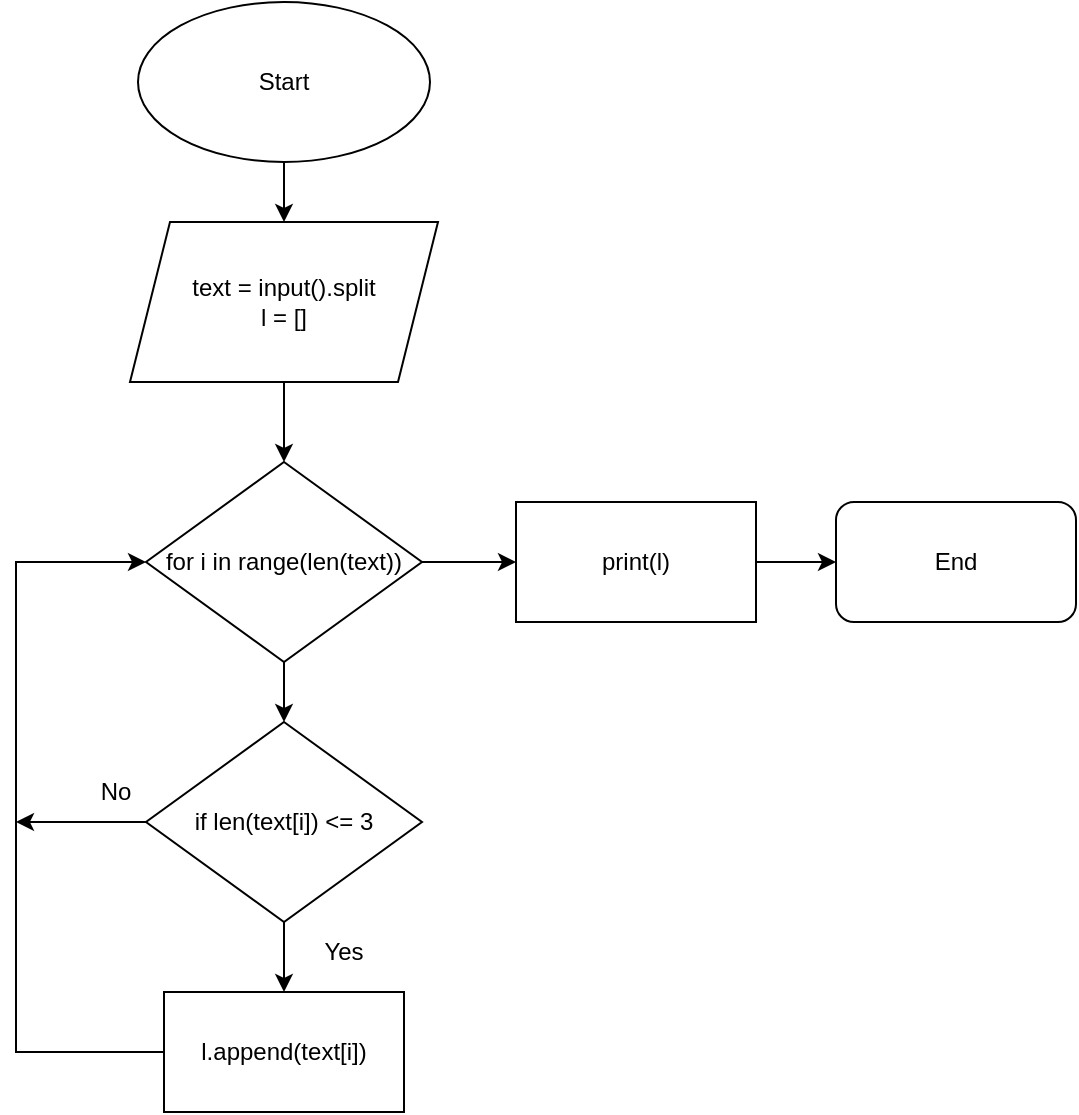 <mxfile version="20.7.3" type="github">
  <diagram id="5I3HM32fF0VNOapk9ti5" name="Страница 1">
    <mxGraphModel dx="794" dy="471" grid="1" gridSize="10" guides="1" tooltips="1" connect="1" arrows="1" fold="1" page="1" pageScale="1" pageWidth="827" pageHeight="1169" math="0" shadow="0">
      <root>
        <mxCell id="0" />
        <mxCell id="1" parent="0" />
        <mxCell id="NEniKNVKTmc0Q9m42chb-7" value="" style="edgeStyle=orthogonalEdgeStyle;rounded=0;orthogonalLoop=1;jettySize=auto;html=1;" edge="1" parent="1" source="NEniKNVKTmc0Q9m42chb-3" target="NEniKNVKTmc0Q9m42chb-6">
          <mxGeometry relative="1" as="geometry" />
        </mxCell>
        <mxCell id="NEniKNVKTmc0Q9m42chb-3" value="text = input().split&lt;br&gt;l = []" style="shape=parallelogram;perimeter=parallelogramPerimeter;whiteSpace=wrap;html=1;fixedSize=1;" vertex="1" parent="1">
          <mxGeometry x="237" y="140" width="154" height="80" as="geometry" />
        </mxCell>
        <mxCell id="NEniKNVKTmc0Q9m42chb-5" value="" style="edgeStyle=orthogonalEdgeStyle;rounded=0;orthogonalLoop=1;jettySize=auto;html=1;" edge="1" parent="1" source="NEniKNVKTmc0Q9m42chb-4" target="NEniKNVKTmc0Q9m42chb-3">
          <mxGeometry relative="1" as="geometry" />
        </mxCell>
        <mxCell id="NEniKNVKTmc0Q9m42chb-4" value="Start" style="ellipse;whiteSpace=wrap;html=1;" vertex="1" parent="1">
          <mxGeometry x="241" y="30" width="146" height="80" as="geometry" />
        </mxCell>
        <mxCell id="NEniKNVKTmc0Q9m42chb-9" value="" style="edgeStyle=orthogonalEdgeStyle;rounded=0;orthogonalLoop=1;jettySize=auto;html=1;" edge="1" parent="1" source="NEniKNVKTmc0Q9m42chb-6" target="NEniKNVKTmc0Q9m42chb-8">
          <mxGeometry relative="1" as="geometry" />
        </mxCell>
        <mxCell id="NEniKNVKTmc0Q9m42chb-21" value="" style="edgeStyle=orthogonalEdgeStyle;rounded=0;orthogonalLoop=1;jettySize=auto;html=1;" edge="1" parent="1" source="NEniKNVKTmc0Q9m42chb-6" target="NEniKNVKTmc0Q9m42chb-20">
          <mxGeometry relative="1" as="geometry" />
        </mxCell>
        <mxCell id="NEniKNVKTmc0Q9m42chb-6" value="for i in range(len(text))" style="rhombus;whiteSpace=wrap;html=1;" vertex="1" parent="1">
          <mxGeometry x="245" y="260" width="138" height="100" as="geometry" />
        </mxCell>
        <mxCell id="NEniKNVKTmc0Q9m42chb-17" value="" style="edgeStyle=orthogonalEdgeStyle;rounded=0;orthogonalLoop=1;jettySize=auto;html=1;" edge="1" parent="1" source="NEniKNVKTmc0Q9m42chb-8" target="NEniKNVKTmc0Q9m42chb-11">
          <mxGeometry relative="1" as="geometry" />
        </mxCell>
        <mxCell id="NEniKNVKTmc0Q9m42chb-8" value="if len(text[i]) &amp;lt;= 3" style="rhombus;whiteSpace=wrap;html=1;" vertex="1" parent="1">
          <mxGeometry x="245" y="390" width="138" height="100" as="geometry" />
        </mxCell>
        <mxCell id="NEniKNVKTmc0Q9m42chb-11" value="l.append(text[i])" style="rounded=0;whiteSpace=wrap;html=1;" vertex="1" parent="1">
          <mxGeometry x="254" y="525" width="120" height="60" as="geometry" />
        </mxCell>
        <mxCell id="NEniKNVKTmc0Q9m42chb-14" value="" style="endArrow=classic;html=1;rounded=0;exitX=0;exitY=0.5;exitDx=0;exitDy=0;entryX=0;entryY=0.5;entryDx=0;entryDy=0;" edge="1" parent="1" source="NEniKNVKTmc0Q9m42chb-11" target="NEniKNVKTmc0Q9m42chb-6">
          <mxGeometry width="50" height="50" relative="1" as="geometry">
            <mxPoint x="280" y="440" as="sourcePoint" />
            <mxPoint x="330" y="390" as="targetPoint" />
            <Array as="points">
              <mxPoint x="180" y="555" />
              <mxPoint x="180" y="310" />
            </Array>
          </mxGeometry>
        </mxCell>
        <mxCell id="NEniKNVKTmc0Q9m42chb-16" value="" style="endArrow=classic;html=1;rounded=0;exitX=0;exitY=0.5;exitDx=0;exitDy=0;" edge="1" parent="1" source="NEniKNVKTmc0Q9m42chb-8">
          <mxGeometry width="50" height="50" relative="1" as="geometry">
            <mxPoint x="280" y="440" as="sourcePoint" />
            <mxPoint x="180" y="440" as="targetPoint" />
          </mxGeometry>
        </mxCell>
        <mxCell id="NEniKNVKTmc0Q9m42chb-18" value="Yes" style="text;html=1;strokeColor=none;fillColor=none;align=center;verticalAlign=middle;whiteSpace=wrap;rounded=0;" vertex="1" parent="1">
          <mxGeometry x="314" y="490" width="60" height="30" as="geometry" />
        </mxCell>
        <mxCell id="NEniKNVKTmc0Q9m42chb-19" value="No" style="text;html=1;strokeColor=none;fillColor=none;align=center;verticalAlign=middle;whiteSpace=wrap;rounded=0;" vertex="1" parent="1">
          <mxGeometry x="200" y="410" width="60" height="30" as="geometry" />
        </mxCell>
        <mxCell id="NEniKNVKTmc0Q9m42chb-23" value="" style="edgeStyle=orthogonalEdgeStyle;rounded=0;orthogonalLoop=1;jettySize=auto;html=1;" edge="1" parent="1" source="NEniKNVKTmc0Q9m42chb-20" target="NEniKNVKTmc0Q9m42chb-22">
          <mxGeometry relative="1" as="geometry" />
        </mxCell>
        <mxCell id="NEniKNVKTmc0Q9m42chb-20" value="print(l)" style="rounded=0;whiteSpace=wrap;html=1;" vertex="1" parent="1">
          <mxGeometry x="430" y="280" width="120" height="60" as="geometry" />
        </mxCell>
        <mxCell id="NEniKNVKTmc0Q9m42chb-22" value="End" style="rounded=1;whiteSpace=wrap;html=1;" vertex="1" parent="1">
          <mxGeometry x="590" y="280" width="120" height="60" as="geometry" />
        </mxCell>
      </root>
    </mxGraphModel>
  </diagram>
</mxfile>
